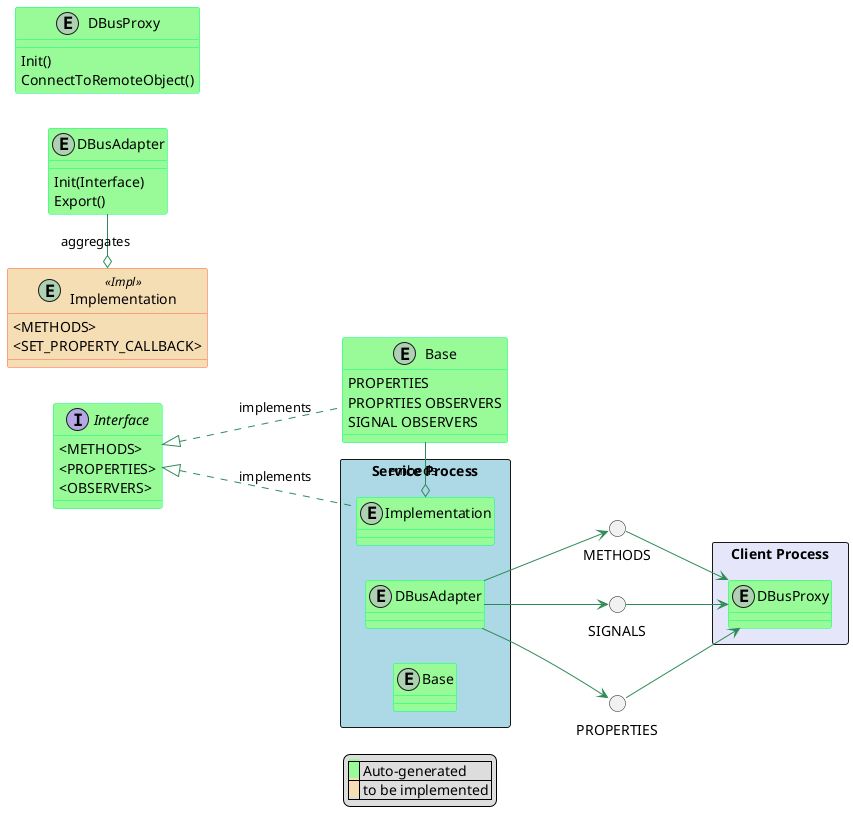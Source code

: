 @startuml
skinparam class {
BackgroundColor PaleGreen
ArrowColor SeaGreen
BorderColor SpringGreen
BackgroundColor<<Impl>> Wheat
BorderColor<<Impl>> Tomato
}

package "Client Process" <<Rectangle>> #Lavender {
  entity DBusProxy
}

package "Service Process" <<Rectangle>> #LightBlue {
  entity Base
  entity Implementation
    entity DBusAdapter
}

interface Interface {
 <METHODS> 
 <PROPERTIES>
 <OBSERVERS>
}

entity Base {
 PROPERTIES
 PROPRTIES OBSERVERS
 SIGNAL OBSERVERS
}

Base -o Implementation: embeds
Interface <|.. Implementation : implements
Interface <|.. Base : implements

left to right direction

together {
() METHODS
() SIGNALS
() PROPERTIES
}

DBusAdapter -> METHODS
DBusAdapter --> SIGNALS
DBusAdapter --> PROPERTIES

METHODS -> DBusProxy 
SIGNALS --> DBusProxy 
PROPERTIES --> DBusProxy 

entity DBusAdapter {
 Init(Interface)
 Export()
}

entity DBusProxy {
 Init()
 ConnectToRemoteObject()
}

entity Implementation <<Impl>> {
 <METHODS>
 <SET_PROPERTY_CALLBACK>
}

DBusAdapter -o Implementation: aggregates


legend
|<back:PaleGreen>   </back>| Auto-generated |
|<back:Wheat>   </back>| to be implemented |
endlegend

@enduml